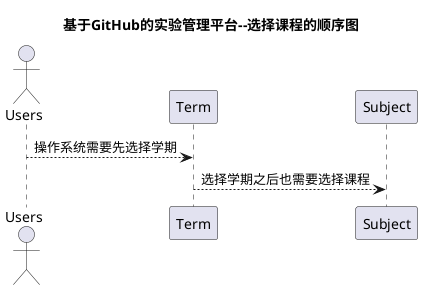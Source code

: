 @startuml
title 基于GitHub的实验管理平台--选择课程的顺序图
actor Users
Users-->Term:操作系统需要先选择学期
Term-->Subject:选择学期之后也需要选择课程
@enduml